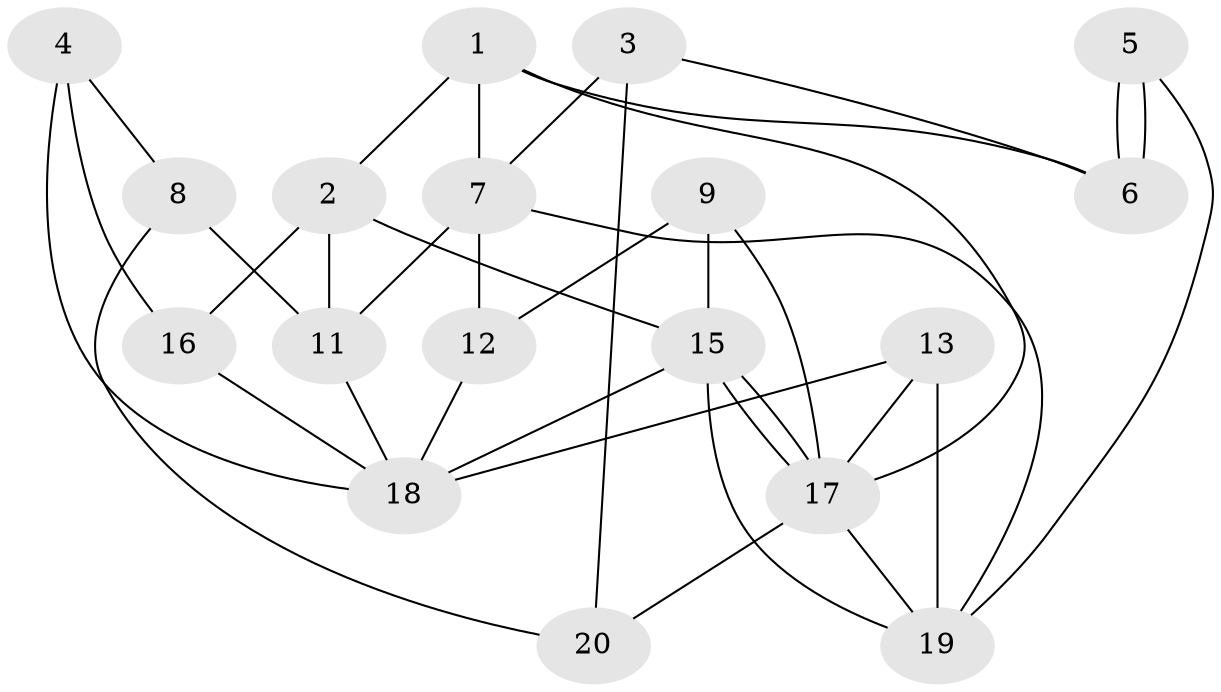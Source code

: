// Generated by graph-tools (version 1.1) at 2025/46/02/15/25 05:46:28]
// undirected, 18 vertices, 36 edges
graph export_dot {
graph [start="1"]
  node [color=gray90,style=filled];
  1;
  2;
  3;
  4 [super="+10"];
  5;
  6;
  7 [super="+14"];
  8;
  9;
  11;
  12;
  13;
  15 [super="+10+14"];
  16;
  17;
  18;
  19;
  20;
  1 -- 2;
  1 -- 17;
  1 -- 6;
  1 -- 7;
  2 -- 11;
  2 -- 15;
  2 -- 16;
  3 -- 6;
  3 -- 7;
  3 -- 20;
  4 -- 8;
  4 -- 18;
  4 -- 16;
  5 -- 19;
  5 -- 6;
  5 -- 6;
  7 -- 19;
  7 -- 11;
  7 -- 12;
  8 -- 11;
  8 -- 20;
  9 -- 17;
  9 -- 12;
  9 -- 15;
  11 -- 18;
  12 -- 18;
  13 -- 18;
  13 -- 17;
  13 -- 19;
  15 -- 17;
  15 -- 17;
  15 -- 18;
  15 -- 19;
  16 -- 18;
  17 -- 19;
  17 -- 20;
}
